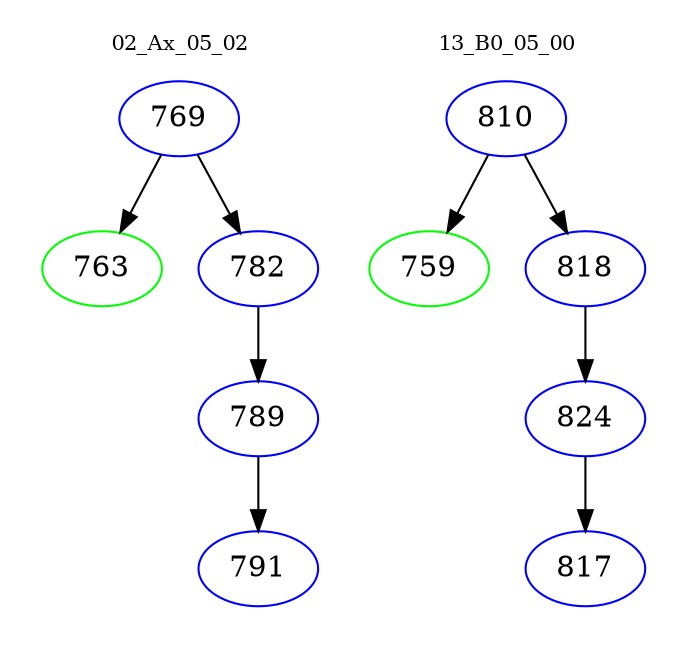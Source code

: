 digraph{
subgraph cluster_0 {
color = white
label = "02_Ax_05_02";
fontsize=10;
T0_769 [label="769", color="blue"]
T0_769 -> T0_763 [color="black"]
T0_763 [label="763", color="green"]
T0_769 -> T0_782 [color="black"]
T0_782 [label="782", color="blue"]
T0_782 -> T0_789 [color="black"]
T0_789 [label="789", color="blue"]
T0_789 -> T0_791 [color="black"]
T0_791 [label="791", color="blue"]
}
subgraph cluster_1 {
color = white
label = "13_B0_05_00";
fontsize=10;
T1_810 [label="810", color="blue"]
T1_810 -> T1_759 [color="black"]
T1_759 [label="759", color="green"]
T1_810 -> T1_818 [color="black"]
T1_818 [label="818", color="blue"]
T1_818 -> T1_824 [color="black"]
T1_824 [label="824", color="blue"]
T1_824 -> T1_817 [color="black"]
T1_817 [label="817", color="blue"]
}
}
